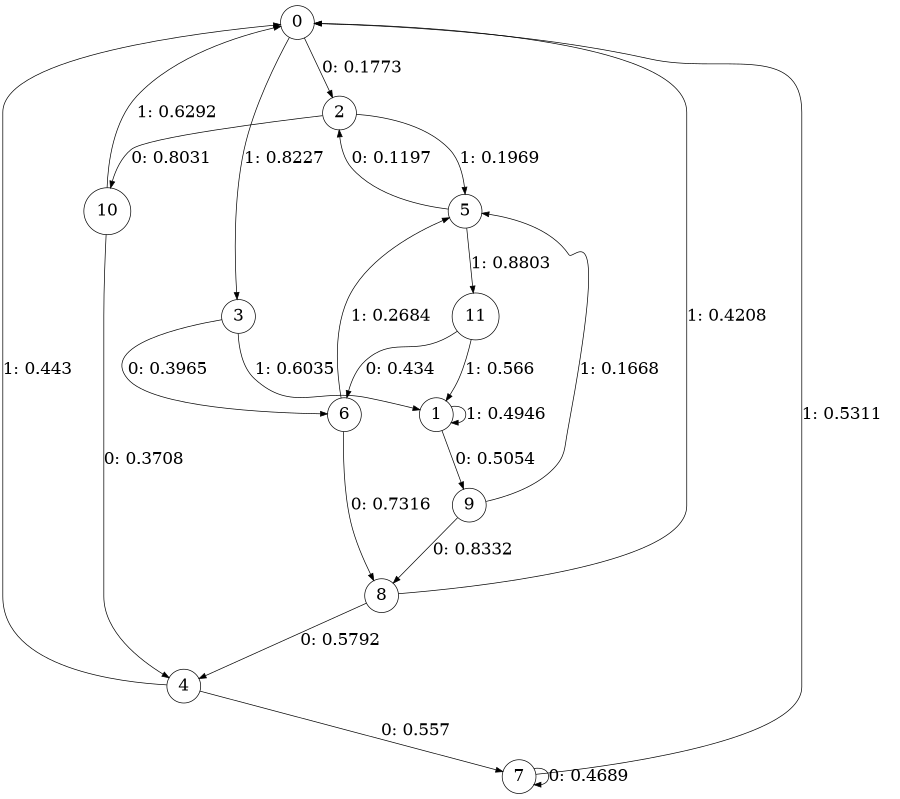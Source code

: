 digraph "ch2faceL4" {
size = "6,8.5";
ratio = "fill";
node [shape = circle];
node [fontsize = 24];
edge [fontsize = 24];
0 -> 2 [label = "0: 0.1773   "];
0 -> 3 [label = "1: 0.8227   "];
1 -> 9 [label = "0: 0.5054   "];
1 -> 1 [label = "1: 0.4946   "];
2 -> 10 [label = "0: 0.8031   "];
2 -> 5 [label = "1: 0.1969   "];
3 -> 6 [label = "0: 0.3965   "];
3 -> 1 [label = "1: 0.6035   "];
4 -> 7 [label = "0: 0.557    "];
4 -> 0 [label = "1: 0.443    "];
5 -> 2 [label = "0: 0.1197   "];
5 -> 11 [label = "1: 0.8803   "];
6 -> 8 [label = "0: 0.7316   "];
6 -> 5 [label = "1: 0.2684   "];
7 -> 7 [label = "0: 0.4689   "];
7 -> 0 [label = "1: 0.5311   "];
8 -> 4 [label = "0: 0.5792   "];
8 -> 0 [label = "1: 0.4208   "];
9 -> 8 [label = "0: 0.8332   "];
9 -> 5 [label = "1: 0.1668   "];
10 -> 4 [label = "0: 0.3708   "];
10 -> 0 [label = "1: 0.6292   "];
11 -> 6 [label = "0: 0.434    "];
11 -> 1 [label = "1: 0.566    "];
}